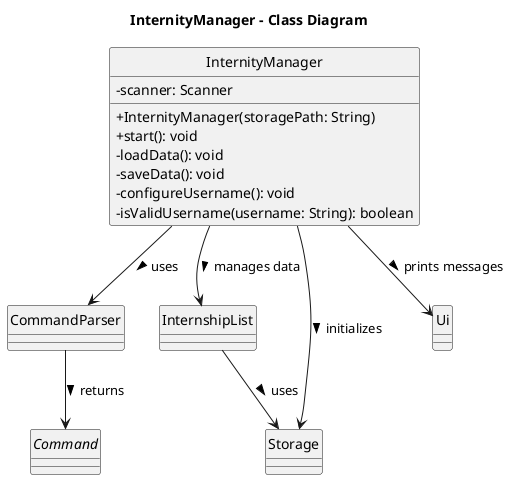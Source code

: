 @startuml
title InternityManager - Class Diagram
hide circle
skinparam classAttributeIconSize 0

class InternityManager {
    - scanner: Scanner
    + InternityManager(storagePath: String)
    + start(): void
    - loadData(): void
    - saveData(): void
    - configureUsername(): void
    - isValidUsername(username: String): boolean
}

class CommandParser
class InternshipList
class Storage
class Ui
abstract class Command

InternityManager --> CommandParser : uses >
InternityManager --> InternshipList : manages data >
InternityManager --> Storage : initializes >
InternityManager --> Ui : prints messages >
CommandParser --> Command : returns >
InternshipList --> Storage : uses >

@enduml
